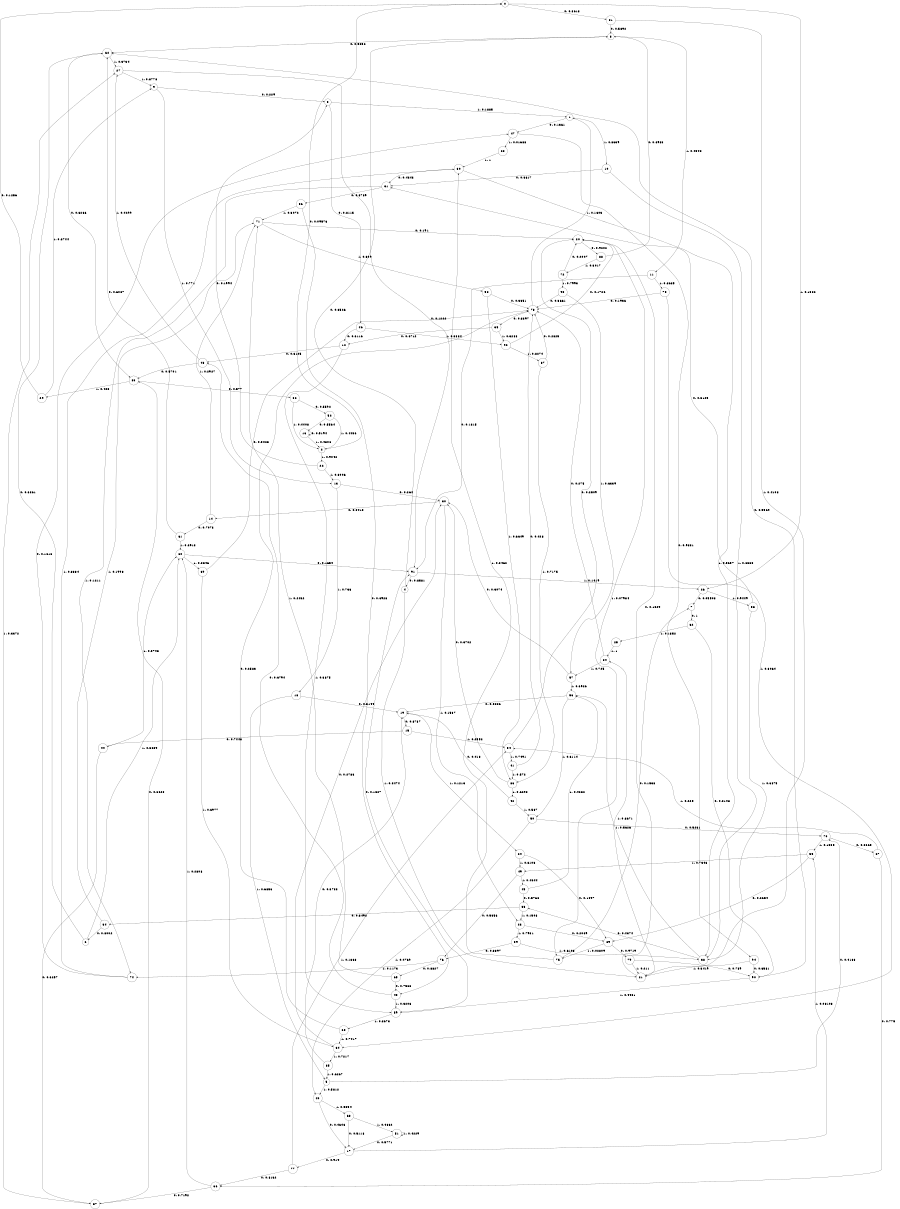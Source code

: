 digraph "ch9concat_phase3_L8" {
size = "6,8.5";
ratio = "fill";
node [shape = circle];
node [fontsize = 24];
edge [fontsize = 24];
0 -> 81 [label = "0: 0.8618   "];
0 -> 26 [label = "1: 0.1382   "];
1 -> 47 [label = "0: 0.1361   "];
1 -> 10 [label = "1: 0.8639   "];
2 -> 0 [label = "0: 0.09576  "];
2 -> 22 [label = "1: 0.9042   "];
3 -> 46 [label = "0: 0.8115   "];
3 -> 1 [label = "1: 0.1885   "];
4 -> 8 [label = "0: 0.6526   "];
4 -> 21 [label = "1: 0.3474   "];
5 -> 70 [label = "0: 0.4188   "];
5 -> 40 [label = "1: 0.5812   "];
6 -> 62 [label = "0: 0.6361   "];
6 -> 60 [label = "1: 0.3639   "];
7 -> 32 [label = "0: 1        "];
8 -> 62 [label = "0: 0.5652   "];
8 -> 11 [label = "1: 0.4348   "];
9 -> 3 [label = "0: 0.229    "];
9 -> 13 [label = "1: 0.771    "];
10 -> 31 [label = "0: 0.3617   "];
10 -> 38 [label = "1: 0.6383   "];
11 -> 91 [label = "0: 0.1315   "];
11 -> 73 [label = "1: 0.8685   "];
12 -> 48 [label = "0: 0.6125   "];
12 -> 59 [label = "1: 0.3875   "];
13 -> 30 [label = "0: 0.264    "];
13 -> 18 [label = "1: 0.736    "];
14 -> 61 [label = "0: 0.7073   "];
14 -> 71 [label = "1: 0.2927   "];
15 -> 44 [label = "0: 0.7448   "];
15 -> 54 [label = "1: 0.2552   "];
16 -> 16 [label = "0: 0.5194   "];
16 -> 2 [label = "1: 0.4806   "];
17 -> 77 [label = "0: 0.919    "];
17 -> 55 [label = "1: 0.08103  "];
18 -> 19 [label = "0: 0.3144   "];
18 -> 5 [label = "1: 0.6856   "];
19 -> 15 [label = "0: 0.8787   "];
19 -> 24 [label = "1: 0.1213   "];
20 -> 88 [label = "0: 0.9202   "];
20 -> 75 [label = "1: 0.07984  "];
21 -> 20 [label = "0: 0.1329   "];
21 -> 84 [label = "1: 0.8671   "];
22 -> 3 [label = "0: 0.1994   "];
22 -> 13 [label = "1: 0.8006   "];
23 -> 89 [label = "0: 0.2069   "];
23 -> 39 [label = "1: 0.7931   "];
24 -> 89 [label = "0: 0.1897   "];
24 -> 49 [label = "1: 0.8103   "];
25 -> 84 [label = "1: 1        "];
26 -> 7 [label = "0: 0.05508  "];
26 -> 53 [label = "1: 0.9449   "];
27 -> 91 [label = "0: 0.1222   "];
27 -> 9 [label = "1: 0.8778   "];
28 -> 80 [label = "1: 1        "];
29 -> 0 [label = "0: 0.1256   "];
29 -> 9 [label = "1: 0.8744   "];
30 -> 14 [label = "0: 0.8413   "];
30 -> 23 [label = "1: 0.1587   "];
31 -> 36 [label = "0: 0.8789   "];
31 -> 74 [label = "1: 0.1211   "];
32 -> 90 [label = "0: 0.8148   "];
32 -> 25 [label = "1: 0.1852   "];
33 -> 34 [label = "0: 0.8492   "];
33 -> 23 [label = "1: 0.1508   "];
34 -> 6 [label = "0: 0.8002   "];
34 -> 71 [label = "1: 0.1998   "];
35 -> 12 [label = "0: 0.6712   "];
35 -> 92 [label = "1: 0.3288   "];
36 -> 43 [label = "0: 0.6928   "];
36 -> 71 [label = "1: 0.3072   "];
37 -> 83 [label = "0: 0.6628   "];
37 -> 27 [label = "1: 0.3372   "];
38 -> 33 [label = "0: 0.4374   "];
38 -> 56 [label = "1: 0.5626   "];
39 -> 76 [label = "0: 0.3897   "];
39 -> 38 [label = "1: 0.6103   "];
40 -> 17 [label = "0: 0.4646   "];
40 -> 68 [label = "1: 0.5354   "];
41 -> 78 [label = "0: 0.428    "];
41 -> 86 [label = "1: 0.572    "];
42 -> 19 [label = "0: 0.413    "];
42 -> 50 [label = "1: 0.587    "];
43 -> 48 [label = "0: 0.6794   "];
43 -> 59 [label = "1: 0.3206   "];
44 -> 37 [label = "0: 0.6257   "];
44 -> 60 [label = "1: 0.3743   "];
45 -> 33 [label = "0: 0.5768   "];
45 -> 56 [label = "1: 0.4232   "];
46 -> 12 [label = "0: 0.6116   "];
46 -> 92 [label = "1: 0.3884   "];
47 -> 94 [label = "0: 0.9831   "];
47 -> 28 [label = "1: 0.01688  "];
48 -> 83 [label = "0: 0.5701   "];
48 -> 27 [label = "1: 0.4299   "];
49 -> 76 [label = "0: 0.5356   "];
49 -> 45 [label = "1: 0.4644   "];
50 -> 70 [label = "0: 0.5231   "];
50 -> 40 [label = "1: 0.4769   "];
51 -> 17 [label = "0: 0.5771   "];
51 -> 51 [label = "1: 0.4229   "];
52 -> 16 [label = "0: 0.5564   "];
52 -> 2 [label = "1: 0.4436   "];
53 -> 31 [label = "0: 0.3125   "];
53 -> 38 [label = "1: 0.6875   "];
54 -> 20 [label = "0: 0.2509   "];
54 -> 41 [label = "1: 0.7491   "];
55 -> 89 [label = "0: 0.2654   "];
55 -> 49 [label = "1: 0.7346   "];
56 -> 19 [label = "0: 0.3886   "];
56 -> 50 [label = "1: 0.6114   "];
57 -> 30 [label = "0: 0.3074   "];
57 -> 56 [label = "1: 0.6926   "];
58 -> 78 [label = "0: 0.3351   "];
58 -> 86 [label = "1: 0.6649   "];
59 -> 91 [label = "0: 0.1327   "];
59 -> 63 [label = "1: 0.8673   "];
60 -> 91 [label = "0: 0.1654   "];
60 -> 69 [label = "1: 0.8346   "];
61 -> 62 [label = "0: 0.6087   "];
61 -> 60 [label = "1: 0.3913   "];
62 -> 83 [label = "0: 0.6266   "];
62 -> 27 [label = "1: 0.3734   "];
63 -> 78 [label = "0: 0.2583   "];
63 -> 64 [label = "1: 0.7417   "];
64 -> 30 [label = "0: 0.2783   "];
64 -> 85 [label = "1: 0.7217   "];
65 -> 43 [label = "0: 0.7568   "];
65 -> 71 [label = "1: 0.2432   "];
66 -> 37 [label = "0: 0.7192   "];
66 -> 60 [label = "1: 0.2808   "];
67 -> 66 [label = "0: 0.775    "];
67 -> 54 [label = "1: 0.225    "];
68 -> 17 [label = "0: 0.5118   "];
68 -> 51 [label = "1: 0.4882   "];
69 -> 78 [label = "0: 0.3023   "];
69 -> 64 [label = "1: 0.6977   "];
70 -> 67 [label = "0: 0.8665   "];
70 -> 55 [label = "1: 0.1335   "];
71 -> 20 [label = "0: 0.191    "];
71 -> 58 [label = "1: 0.809    "];
72 -> 20 [label = "0: 0.2007   "];
72 -> 93 [label = "1: 0.7993   "];
73 -> 78 [label = "0: 0.1936   "];
73 -> 64 [label = "1: 0.8064   "];
74 -> 47 [label = "0: 0.1616   "];
74 -> 80 [label = "1: 0.8384   "];
75 -> 7 [label = "0: 0.1538   "];
75 -> 80 [label = "1: 0.8462   "];
76 -> 65 [label = "0: 0.8827   "];
76 -> 74 [label = "1: 0.1173   "];
77 -> 66 [label = "0: 0.8132   "];
77 -> 54 [label = "1: 0.1868   "];
78 -> 35 [label = "0: 0.8397   "];
78 -> 1 [label = "1: 0.1603   "];
79 -> 90 [label = "0: 0.789    "];
79 -> 21 [label = "1: 0.211    "];
80 -> 31 [label = "0: 0.4343   "];
80 -> 38 [label = "1: 0.5657   "];
81 -> 8 [label = "0: 0.5892   "];
81 -> 21 [label = "1: 0.4108   "];
82 -> 52 [label = "0: 0.5592   "];
82 -> 2 [label = "1: 0.4408   "];
83 -> 82 [label = "0: 0.577    "];
83 -> 29 [label = "1: 0.423    "];
84 -> 78 [label = "0: 0.275    "];
84 -> 57 [label = "1: 0.725    "];
85 -> 19 [label = "0: 0.3733   "];
85 -> 5 [label = "1: 0.6267   "];
86 -> 30 [label = "0: 0.3702   "];
86 -> 42 [label = "1: 0.6298   "];
87 -> 78 [label = "0: 0.2825   "];
87 -> 86 [label = "1: 0.7175   "];
88 -> 8 [label = "0: 0.6983   "];
88 -> 72 [label = "1: 0.3017   "];
89 -> 79 [label = "0: 0.9719   "];
89 -> 75 [label = "1: 0.02809  "];
90 -> 62 [label = "0: 0.5569   "];
90 -> 59 [label = "1: 0.4431   "];
91 -> 4 [label = "0: 0.8581   "];
91 -> 26 [label = "1: 0.1419   "];
92 -> 20 [label = "0: 0.1726   "];
92 -> 87 [label = "1: 0.8274   "];
93 -> 78 [label = "0: 0.3661   "];
93 -> 57 [label = "1: 0.6339   "];
94 -> 90 [label = "0: 0.6581   "];
94 -> 21 [label = "1: 0.3419   "];
}